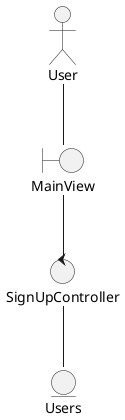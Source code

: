 @startuml DiagramaDeAnalisisDeSignUP

actor User
boundary MainView 
control SignUpController
entity Users

User -- MainView
MainView -- SignUpController
SignUpController -- Users

@enduml